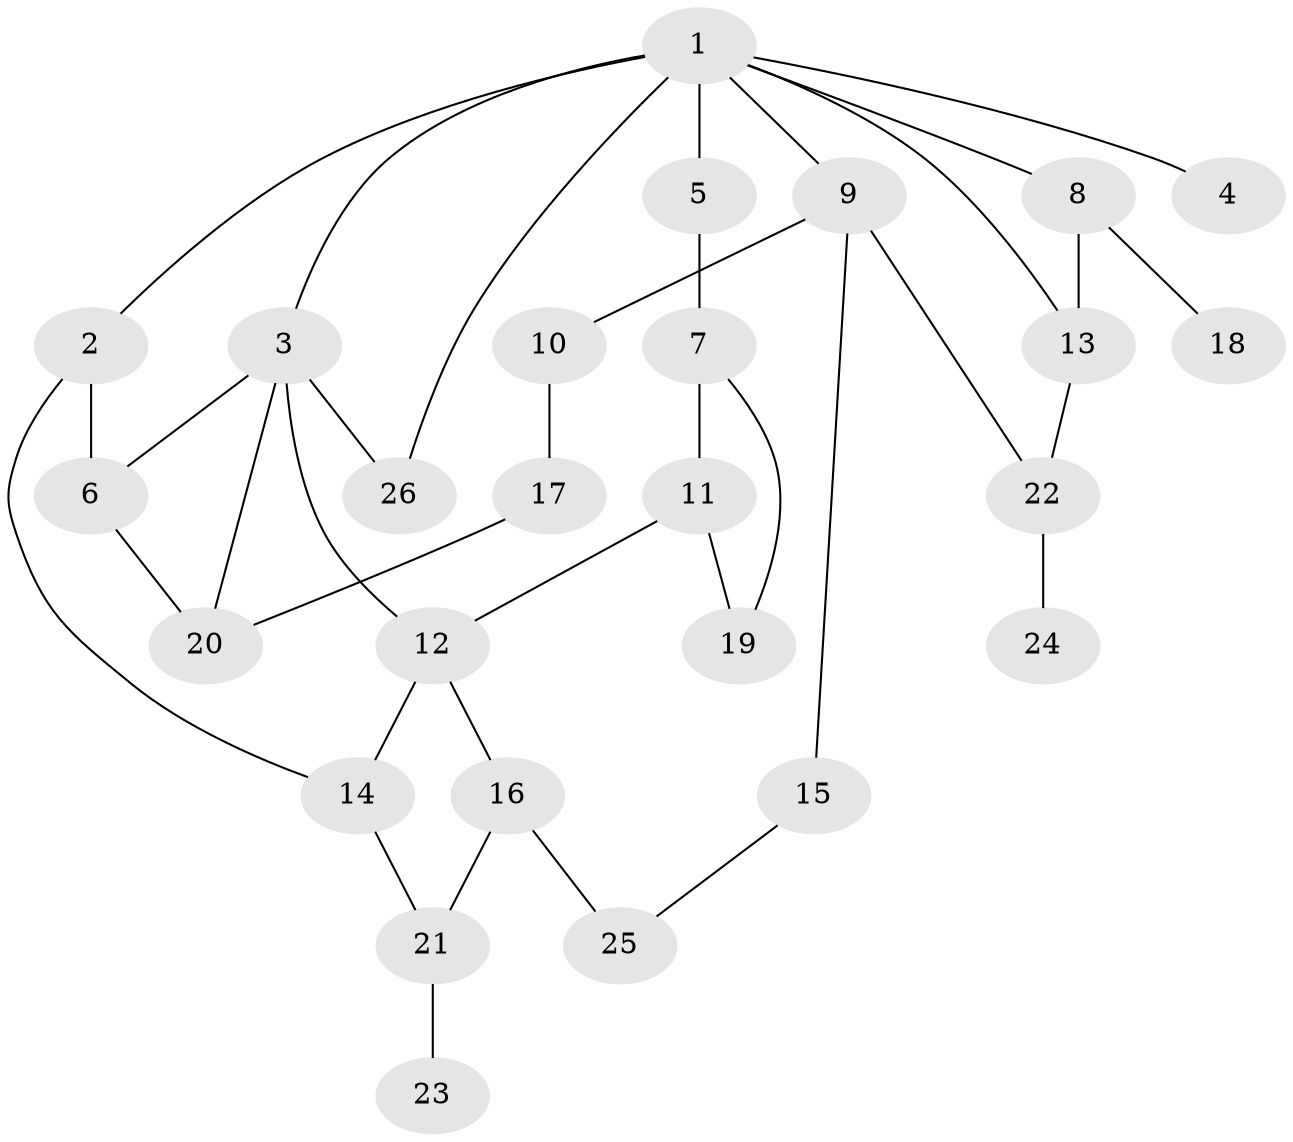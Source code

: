 // original degree distribution, {7: 0.0196078431372549, 2: 0.37254901960784315, 6: 0.0196078431372549, 1: 0.17647058823529413, 3: 0.29411764705882354, 5: 0.058823529411764705, 4: 0.058823529411764705}
// Generated by graph-tools (version 1.1) at 2025/34/03/09/25 02:34:10]
// undirected, 26 vertices, 36 edges
graph export_dot {
graph [start="1"]
  node [color=gray90,style=filled];
  1;
  2;
  3;
  4;
  5;
  6;
  7;
  8;
  9;
  10;
  11;
  12;
  13;
  14;
  15;
  16;
  17;
  18;
  19;
  20;
  21;
  22;
  23;
  24;
  25;
  26;
  1 -- 2 [weight=1.0];
  1 -- 3 [weight=1.0];
  1 -- 4 [weight=1.0];
  1 -- 5 [weight=2.0];
  1 -- 8 [weight=1.0];
  1 -- 9 [weight=1.0];
  1 -- 13 [weight=1.0];
  1 -- 26 [weight=1.0];
  2 -- 6 [weight=1.0];
  2 -- 14 [weight=1.0];
  3 -- 6 [weight=2.0];
  3 -- 12 [weight=1.0];
  3 -- 20 [weight=1.0];
  3 -- 26 [weight=2.0];
  5 -- 7 [weight=3.0];
  6 -- 20 [weight=1.0];
  7 -- 11 [weight=2.0];
  7 -- 19 [weight=1.0];
  8 -- 13 [weight=1.0];
  8 -- 18 [weight=1.0];
  9 -- 10 [weight=1.0];
  9 -- 15 [weight=1.0];
  9 -- 22 [weight=1.0];
  10 -- 17 [weight=1.0];
  11 -- 12 [weight=1.0];
  11 -- 19 [weight=1.0];
  12 -- 14 [weight=1.0];
  12 -- 16 [weight=1.0];
  13 -- 22 [weight=1.0];
  14 -- 21 [weight=1.0];
  15 -- 25 [weight=1.0];
  16 -- 21 [weight=1.0];
  16 -- 25 [weight=1.0];
  17 -- 20 [weight=1.0];
  21 -- 23 [weight=1.0];
  22 -- 24 [weight=1.0];
}
